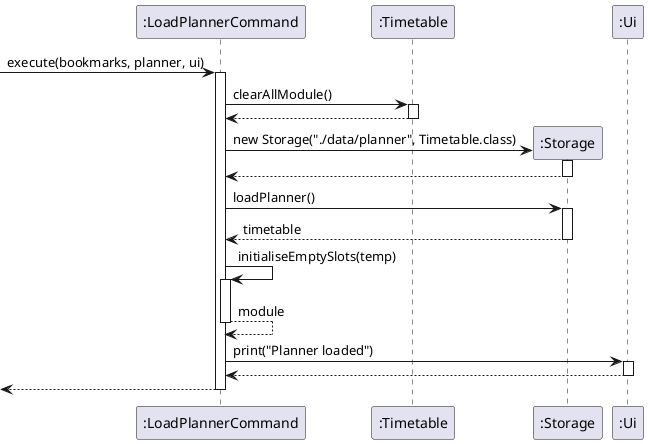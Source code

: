 @startuml

-> ":LoadPlannerCommand" : execute(bookmarks, planner, ui)
activate ":LoadPlannerCommand"

":LoadPlannerCommand" -> ":Timetable" : clearAllModule()
activate ":Timetable"
":Timetable" --> ":LoadPlannerCommand"
deactivate ":Timetable"

create ":Storage"
":LoadPlannerCommand" -> ":Storage" : new Storage("./data/planner", Timetable.class)
activate ":Storage"
":Storage" --> ":LoadPlannerCommand"
deactivate ":Storage"

":LoadPlannerCommand" -> ":Storage" : loadPlanner()
activate ":Storage"
":Storage" --> ":LoadPlannerCommand" : timetable
deactivate ":Storage"

":LoadPlannerCommand" -> ":LoadPlannerCommand" : initialiseEmptySlots(temp)
activate ":LoadPlannerCommand"
":LoadPlannerCommand" --> ":LoadPlannerCommand" : module
deactivate ":LoadPlannerCommand"
":LoadPlannerCommand" -> ":Ui" : print("Planner loaded")

activate ":Ui"
":Ui" --> ":LoadPlannerCommand"
deactivate ":Ui"
<-- ":LoadPlannerCommand"
deactivate ":LoadPlannerCommand"

@enduml